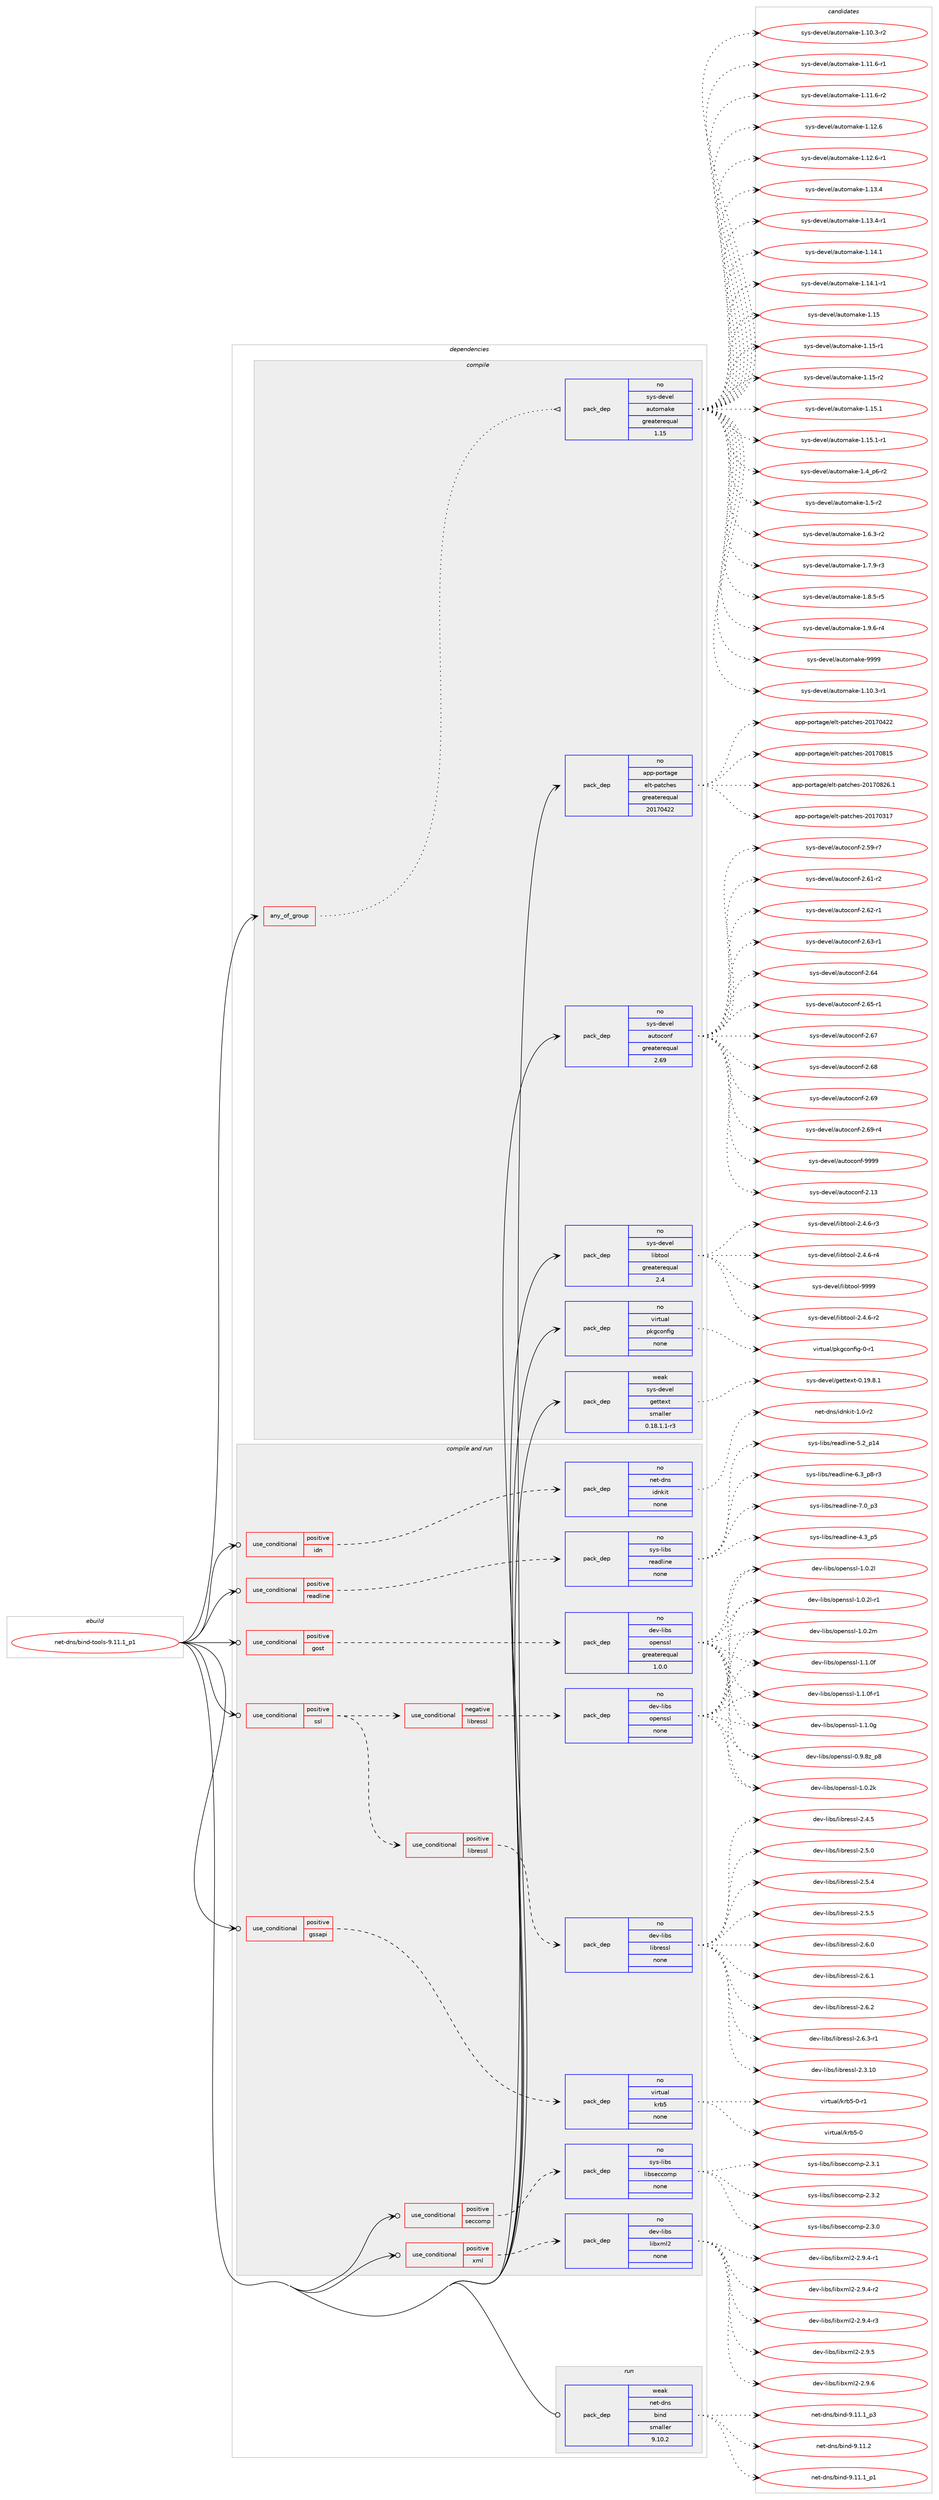 digraph prolog {

# *************
# Graph options
# *************

newrank=true;
concentrate=true;
compound=true;
graph [rankdir=LR,fontname=Helvetica,fontsize=10,ranksep=1.5];#, ranksep=2.5, nodesep=0.2];
edge  [arrowhead=vee];
node  [fontname=Helvetica,fontsize=10];

# **********
# The ebuild
# **********

subgraph cluster_leftcol {
color=gray;
rank=same;
label=<<i>ebuild</i>>;
id [label="net-dns/bind-tools-9.11.1_p1", color=red, width=4, href="../net-dns/bind-tools-9.11.1_p1.svg"];
}

# ****************
# The dependencies
# ****************

subgraph cluster_midcol {
color=gray;
label=<<i>dependencies</i>>;
subgraph cluster_compile {
fillcolor="#eeeeee";
style=filled;
label=<<i>compile</i>>;
subgraph any6530 {
dependency407478 [label=<<TABLE BORDER="0" CELLBORDER="1" CELLSPACING="0" CELLPADDING="4"><TR><TD CELLPADDING="10">any_of_group</TD></TR></TABLE>>, shape=none, color=red];subgraph pack299979 {
dependency407479 [label=<<TABLE BORDER="0" CELLBORDER="1" CELLSPACING="0" CELLPADDING="4" WIDTH="220"><TR><TD ROWSPAN="6" CELLPADDING="30">pack_dep</TD></TR><TR><TD WIDTH="110">no</TD></TR><TR><TD>sys-devel</TD></TR><TR><TD>automake</TD></TR><TR><TD>greaterequal</TD></TR><TR><TD>1.15</TD></TR></TABLE>>, shape=none, color=blue];
}
dependency407478:e -> dependency407479:w [weight=20,style="dotted",arrowhead="oinv"];
}
id:e -> dependency407478:w [weight=20,style="solid",arrowhead="vee"];
subgraph pack299980 {
dependency407480 [label=<<TABLE BORDER="0" CELLBORDER="1" CELLSPACING="0" CELLPADDING="4" WIDTH="220"><TR><TD ROWSPAN="6" CELLPADDING="30">pack_dep</TD></TR><TR><TD WIDTH="110">no</TD></TR><TR><TD>app-portage</TD></TR><TR><TD>elt-patches</TD></TR><TR><TD>greaterequal</TD></TR><TR><TD>20170422</TD></TR></TABLE>>, shape=none, color=blue];
}
id:e -> dependency407480:w [weight=20,style="solid",arrowhead="vee"];
subgraph pack299981 {
dependency407481 [label=<<TABLE BORDER="0" CELLBORDER="1" CELLSPACING="0" CELLPADDING="4" WIDTH="220"><TR><TD ROWSPAN="6" CELLPADDING="30">pack_dep</TD></TR><TR><TD WIDTH="110">no</TD></TR><TR><TD>sys-devel</TD></TR><TR><TD>autoconf</TD></TR><TR><TD>greaterequal</TD></TR><TR><TD>2.69</TD></TR></TABLE>>, shape=none, color=blue];
}
id:e -> dependency407481:w [weight=20,style="solid",arrowhead="vee"];
subgraph pack299982 {
dependency407482 [label=<<TABLE BORDER="0" CELLBORDER="1" CELLSPACING="0" CELLPADDING="4" WIDTH="220"><TR><TD ROWSPAN="6" CELLPADDING="30">pack_dep</TD></TR><TR><TD WIDTH="110">no</TD></TR><TR><TD>sys-devel</TD></TR><TR><TD>libtool</TD></TR><TR><TD>greaterequal</TD></TR><TR><TD>2.4</TD></TR></TABLE>>, shape=none, color=blue];
}
id:e -> dependency407482:w [weight=20,style="solid",arrowhead="vee"];
subgraph pack299983 {
dependency407483 [label=<<TABLE BORDER="0" CELLBORDER="1" CELLSPACING="0" CELLPADDING="4" WIDTH="220"><TR><TD ROWSPAN="6" CELLPADDING="30">pack_dep</TD></TR><TR><TD WIDTH="110">no</TD></TR><TR><TD>virtual</TD></TR><TR><TD>pkgconfig</TD></TR><TR><TD>none</TD></TR><TR><TD></TD></TR></TABLE>>, shape=none, color=blue];
}
id:e -> dependency407483:w [weight=20,style="solid",arrowhead="vee"];
subgraph pack299984 {
dependency407484 [label=<<TABLE BORDER="0" CELLBORDER="1" CELLSPACING="0" CELLPADDING="4" WIDTH="220"><TR><TD ROWSPAN="6" CELLPADDING="30">pack_dep</TD></TR><TR><TD WIDTH="110">weak</TD></TR><TR><TD>sys-devel</TD></TR><TR><TD>gettext</TD></TR><TR><TD>smaller</TD></TR><TR><TD>0.18.1.1-r3</TD></TR></TABLE>>, shape=none, color=blue];
}
id:e -> dependency407484:w [weight=20,style="solid",arrowhead="vee"];
}
subgraph cluster_compileandrun {
fillcolor="#eeeeee";
style=filled;
label=<<i>compile and run</i>>;
subgraph cond100783 {
dependency407485 [label=<<TABLE BORDER="0" CELLBORDER="1" CELLSPACING="0" CELLPADDING="4"><TR><TD ROWSPAN="3" CELLPADDING="10">use_conditional</TD></TR><TR><TD>positive</TD></TR><TR><TD>gost</TD></TR></TABLE>>, shape=none, color=red];
subgraph pack299985 {
dependency407486 [label=<<TABLE BORDER="0" CELLBORDER="1" CELLSPACING="0" CELLPADDING="4" WIDTH="220"><TR><TD ROWSPAN="6" CELLPADDING="30">pack_dep</TD></TR><TR><TD WIDTH="110">no</TD></TR><TR><TD>dev-libs</TD></TR><TR><TD>openssl</TD></TR><TR><TD>greaterequal</TD></TR><TR><TD>1.0.0</TD></TR></TABLE>>, shape=none, color=blue];
}
dependency407485:e -> dependency407486:w [weight=20,style="dashed",arrowhead="vee"];
}
id:e -> dependency407485:w [weight=20,style="solid",arrowhead="odotvee"];
subgraph cond100784 {
dependency407487 [label=<<TABLE BORDER="0" CELLBORDER="1" CELLSPACING="0" CELLPADDING="4"><TR><TD ROWSPAN="3" CELLPADDING="10">use_conditional</TD></TR><TR><TD>positive</TD></TR><TR><TD>gssapi</TD></TR></TABLE>>, shape=none, color=red];
subgraph pack299986 {
dependency407488 [label=<<TABLE BORDER="0" CELLBORDER="1" CELLSPACING="0" CELLPADDING="4" WIDTH="220"><TR><TD ROWSPAN="6" CELLPADDING="30">pack_dep</TD></TR><TR><TD WIDTH="110">no</TD></TR><TR><TD>virtual</TD></TR><TR><TD>krb5</TD></TR><TR><TD>none</TD></TR><TR><TD></TD></TR></TABLE>>, shape=none, color=blue];
}
dependency407487:e -> dependency407488:w [weight=20,style="dashed",arrowhead="vee"];
}
id:e -> dependency407487:w [weight=20,style="solid",arrowhead="odotvee"];
subgraph cond100785 {
dependency407489 [label=<<TABLE BORDER="0" CELLBORDER="1" CELLSPACING="0" CELLPADDING="4"><TR><TD ROWSPAN="3" CELLPADDING="10">use_conditional</TD></TR><TR><TD>positive</TD></TR><TR><TD>idn</TD></TR></TABLE>>, shape=none, color=red];
subgraph pack299987 {
dependency407490 [label=<<TABLE BORDER="0" CELLBORDER="1" CELLSPACING="0" CELLPADDING="4" WIDTH="220"><TR><TD ROWSPAN="6" CELLPADDING="30">pack_dep</TD></TR><TR><TD WIDTH="110">no</TD></TR><TR><TD>net-dns</TD></TR><TR><TD>idnkit</TD></TR><TR><TD>none</TD></TR><TR><TD></TD></TR></TABLE>>, shape=none, color=blue];
}
dependency407489:e -> dependency407490:w [weight=20,style="dashed",arrowhead="vee"];
}
id:e -> dependency407489:w [weight=20,style="solid",arrowhead="odotvee"];
subgraph cond100786 {
dependency407491 [label=<<TABLE BORDER="0" CELLBORDER="1" CELLSPACING="0" CELLPADDING="4"><TR><TD ROWSPAN="3" CELLPADDING="10">use_conditional</TD></TR><TR><TD>positive</TD></TR><TR><TD>readline</TD></TR></TABLE>>, shape=none, color=red];
subgraph pack299988 {
dependency407492 [label=<<TABLE BORDER="0" CELLBORDER="1" CELLSPACING="0" CELLPADDING="4" WIDTH="220"><TR><TD ROWSPAN="6" CELLPADDING="30">pack_dep</TD></TR><TR><TD WIDTH="110">no</TD></TR><TR><TD>sys-libs</TD></TR><TR><TD>readline</TD></TR><TR><TD>none</TD></TR><TR><TD></TD></TR></TABLE>>, shape=none, color=blue];
}
dependency407491:e -> dependency407492:w [weight=20,style="dashed",arrowhead="vee"];
}
id:e -> dependency407491:w [weight=20,style="solid",arrowhead="odotvee"];
subgraph cond100787 {
dependency407493 [label=<<TABLE BORDER="0" CELLBORDER="1" CELLSPACING="0" CELLPADDING="4"><TR><TD ROWSPAN="3" CELLPADDING="10">use_conditional</TD></TR><TR><TD>positive</TD></TR><TR><TD>seccomp</TD></TR></TABLE>>, shape=none, color=red];
subgraph pack299989 {
dependency407494 [label=<<TABLE BORDER="0" CELLBORDER="1" CELLSPACING="0" CELLPADDING="4" WIDTH="220"><TR><TD ROWSPAN="6" CELLPADDING="30">pack_dep</TD></TR><TR><TD WIDTH="110">no</TD></TR><TR><TD>sys-libs</TD></TR><TR><TD>libseccomp</TD></TR><TR><TD>none</TD></TR><TR><TD></TD></TR></TABLE>>, shape=none, color=blue];
}
dependency407493:e -> dependency407494:w [weight=20,style="dashed",arrowhead="vee"];
}
id:e -> dependency407493:w [weight=20,style="solid",arrowhead="odotvee"];
subgraph cond100788 {
dependency407495 [label=<<TABLE BORDER="0" CELLBORDER="1" CELLSPACING="0" CELLPADDING="4"><TR><TD ROWSPAN="3" CELLPADDING="10">use_conditional</TD></TR><TR><TD>positive</TD></TR><TR><TD>ssl</TD></TR></TABLE>>, shape=none, color=red];
subgraph cond100789 {
dependency407496 [label=<<TABLE BORDER="0" CELLBORDER="1" CELLSPACING="0" CELLPADDING="4"><TR><TD ROWSPAN="3" CELLPADDING="10">use_conditional</TD></TR><TR><TD>negative</TD></TR><TR><TD>libressl</TD></TR></TABLE>>, shape=none, color=red];
subgraph pack299990 {
dependency407497 [label=<<TABLE BORDER="0" CELLBORDER="1" CELLSPACING="0" CELLPADDING="4" WIDTH="220"><TR><TD ROWSPAN="6" CELLPADDING="30">pack_dep</TD></TR><TR><TD WIDTH="110">no</TD></TR><TR><TD>dev-libs</TD></TR><TR><TD>openssl</TD></TR><TR><TD>none</TD></TR><TR><TD></TD></TR></TABLE>>, shape=none, color=blue];
}
dependency407496:e -> dependency407497:w [weight=20,style="dashed",arrowhead="vee"];
}
dependency407495:e -> dependency407496:w [weight=20,style="dashed",arrowhead="vee"];
subgraph cond100790 {
dependency407498 [label=<<TABLE BORDER="0" CELLBORDER="1" CELLSPACING="0" CELLPADDING="4"><TR><TD ROWSPAN="3" CELLPADDING="10">use_conditional</TD></TR><TR><TD>positive</TD></TR><TR><TD>libressl</TD></TR></TABLE>>, shape=none, color=red];
subgraph pack299991 {
dependency407499 [label=<<TABLE BORDER="0" CELLBORDER="1" CELLSPACING="0" CELLPADDING="4" WIDTH="220"><TR><TD ROWSPAN="6" CELLPADDING="30">pack_dep</TD></TR><TR><TD WIDTH="110">no</TD></TR><TR><TD>dev-libs</TD></TR><TR><TD>libressl</TD></TR><TR><TD>none</TD></TR><TR><TD></TD></TR></TABLE>>, shape=none, color=blue];
}
dependency407498:e -> dependency407499:w [weight=20,style="dashed",arrowhead="vee"];
}
dependency407495:e -> dependency407498:w [weight=20,style="dashed",arrowhead="vee"];
}
id:e -> dependency407495:w [weight=20,style="solid",arrowhead="odotvee"];
subgraph cond100791 {
dependency407500 [label=<<TABLE BORDER="0" CELLBORDER="1" CELLSPACING="0" CELLPADDING="4"><TR><TD ROWSPAN="3" CELLPADDING="10">use_conditional</TD></TR><TR><TD>positive</TD></TR><TR><TD>xml</TD></TR></TABLE>>, shape=none, color=red];
subgraph pack299992 {
dependency407501 [label=<<TABLE BORDER="0" CELLBORDER="1" CELLSPACING="0" CELLPADDING="4" WIDTH="220"><TR><TD ROWSPAN="6" CELLPADDING="30">pack_dep</TD></TR><TR><TD WIDTH="110">no</TD></TR><TR><TD>dev-libs</TD></TR><TR><TD>libxml2</TD></TR><TR><TD>none</TD></TR><TR><TD></TD></TR></TABLE>>, shape=none, color=blue];
}
dependency407500:e -> dependency407501:w [weight=20,style="dashed",arrowhead="vee"];
}
id:e -> dependency407500:w [weight=20,style="solid",arrowhead="odotvee"];
}
subgraph cluster_run {
fillcolor="#eeeeee";
style=filled;
label=<<i>run</i>>;
subgraph pack299993 {
dependency407502 [label=<<TABLE BORDER="0" CELLBORDER="1" CELLSPACING="0" CELLPADDING="4" WIDTH="220"><TR><TD ROWSPAN="6" CELLPADDING="30">pack_dep</TD></TR><TR><TD WIDTH="110">weak</TD></TR><TR><TD>net-dns</TD></TR><TR><TD>bind</TD></TR><TR><TD>smaller</TD></TR><TR><TD>9.10.2</TD></TR></TABLE>>, shape=none, color=blue];
}
id:e -> dependency407502:w [weight=20,style="solid",arrowhead="odot"];
}
}

# **************
# The candidates
# **************

subgraph cluster_choices {
rank=same;
color=gray;
label=<<i>candidates</i>>;

subgraph choice299979 {
color=black;
nodesep=1;
choice11512111545100101118101108479711711611110997107101454946494846514511449 [label="sys-devel/automake-1.10.3-r1", color=red, width=4,href="../sys-devel/automake-1.10.3-r1.svg"];
choice11512111545100101118101108479711711611110997107101454946494846514511450 [label="sys-devel/automake-1.10.3-r2", color=red, width=4,href="../sys-devel/automake-1.10.3-r2.svg"];
choice11512111545100101118101108479711711611110997107101454946494946544511449 [label="sys-devel/automake-1.11.6-r1", color=red, width=4,href="../sys-devel/automake-1.11.6-r1.svg"];
choice11512111545100101118101108479711711611110997107101454946494946544511450 [label="sys-devel/automake-1.11.6-r2", color=red, width=4,href="../sys-devel/automake-1.11.6-r2.svg"];
choice1151211154510010111810110847971171161111099710710145494649504654 [label="sys-devel/automake-1.12.6", color=red, width=4,href="../sys-devel/automake-1.12.6.svg"];
choice11512111545100101118101108479711711611110997107101454946495046544511449 [label="sys-devel/automake-1.12.6-r1", color=red, width=4,href="../sys-devel/automake-1.12.6-r1.svg"];
choice1151211154510010111810110847971171161111099710710145494649514652 [label="sys-devel/automake-1.13.4", color=red, width=4,href="../sys-devel/automake-1.13.4.svg"];
choice11512111545100101118101108479711711611110997107101454946495146524511449 [label="sys-devel/automake-1.13.4-r1", color=red, width=4,href="../sys-devel/automake-1.13.4-r1.svg"];
choice1151211154510010111810110847971171161111099710710145494649524649 [label="sys-devel/automake-1.14.1", color=red, width=4,href="../sys-devel/automake-1.14.1.svg"];
choice11512111545100101118101108479711711611110997107101454946495246494511449 [label="sys-devel/automake-1.14.1-r1", color=red, width=4,href="../sys-devel/automake-1.14.1-r1.svg"];
choice115121115451001011181011084797117116111109971071014549464953 [label="sys-devel/automake-1.15", color=red, width=4,href="../sys-devel/automake-1.15.svg"];
choice1151211154510010111810110847971171161111099710710145494649534511449 [label="sys-devel/automake-1.15-r1", color=red, width=4,href="../sys-devel/automake-1.15-r1.svg"];
choice1151211154510010111810110847971171161111099710710145494649534511450 [label="sys-devel/automake-1.15-r2", color=red, width=4,href="../sys-devel/automake-1.15-r2.svg"];
choice1151211154510010111810110847971171161111099710710145494649534649 [label="sys-devel/automake-1.15.1", color=red, width=4,href="../sys-devel/automake-1.15.1.svg"];
choice11512111545100101118101108479711711611110997107101454946495346494511449 [label="sys-devel/automake-1.15.1-r1", color=red, width=4,href="../sys-devel/automake-1.15.1-r1.svg"];
choice115121115451001011181011084797117116111109971071014549465295112544511450 [label="sys-devel/automake-1.4_p6-r2", color=red, width=4,href="../sys-devel/automake-1.4_p6-r2.svg"];
choice11512111545100101118101108479711711611110997107101454946534511450 [label="sys-devel/automake-1.5-r2", color=red, width=4,href="../sys-devel/automake-1.5-r2.svg"];
choice115121115451001011181011084797117116111109971071014549465446514511450 [label="sys-devel/automake-1.6.3-r2", color=red, width=4,href="../sys-devel/automake-1.6.3-r2.svg"];
choice115121115451001011181011084797117116111109971071014549465546574511451 [label="sys-devel/automake-1.7.9-r3", color=red, width=4,href="../sys-devel/automake-1.7.9-r3.svg"];
choice115121115451001011181011084797117116111109971071014549465646534511453 [label="sys-devel/automake-1.8.5-r5", color=red, width=4,href="../sys-devel/automake-1.8.5-r5.svg"];
choice115121115451001011181011084797117116111109971071014549465746544511452 [label="sys-devel/automake-1.9.6-r4", color=red, width=4,href="../sys-devel/automake-1.9.6-r4.svg"];
choice115121115451001011181011084797117116111109971071014557575757 [label="sys-devel/automake-9999", color=red, width=4,href="../sys-devel/automake-9999.svg"];
dependency407479:e -> choice11512111545100101118101108479711711611110997107101454946494846514511449:w [style=dotted,weight="100"];
dependency407479:e -> choice11512111545100101118101108479711711611110997107101454946494846514511450:w [style=dotted,weight="100"];
dependency407479:e -> choice11512111545100101118101108479711711611110997107101454946494946544511449:w [style=dotted,weight="100"];
dependency407479:e -> choice11512111545100101118101108479711711611110997107101454946494946544511450:w [style=dotted,weight="100"];
dependency407479:e -> choice1151211154510010111810110847971171161111099710710145494649504654:w [style=dotted,weight="100"];
dependency407479:e -> choice11512111545100101118101108479711711611110997107101454946495046544511449:w [style=dotted,weight="100"];
dependency407479:e -> choice1151211154510010111810110847971171161111099710710145494649514652:w [style=dotted,weight="100"];
dependency407479:e -> choice11512111545100101118101108479711711611110997107101454946495146524511449:w [style=dotted,weight="100"];
dependency407479:e -> choice1151211154510010111810110847971171161111099710710145494649524649:w [style=dotted,weight="100"];
dependency407479:e -> choice11512111545100101118101108479711711611110997107101454946495246494511449:w [style=dotted,weight="100"];
dependency407479:e -> choice115121115451001011181011084797117116111109971071014549464953:w [style=dotted,weight="100"];
dependency407479:e -> choice1151211154510010111810110847971171161111099710710145494649534511449:w [style=dotted,weight="100"];
dependency407479:e -> choice1151211154510010111810110847971171161111099710710145494649534511450:w [style=dotted,weight="100"];
dependency407479:e -> choice1151211154510010111810110847971171161111099710710145494649534649:w [style=dotted,weight="100"];
dependency407479:e -> choice11512111545100101118101108479711711611110997107101454946495346494511449:w [style=dotted,weight="100"];
dependency407479:e -> choice115121115451001011181011084797117116111109971071014549465295112544511450:w [style=dotted,weight="100"];
dependency407479:e -> choice11512111545100101118101108479711711611110997107101454946534511450:w [style=dotted,weight="100"];
dependency407479:e -> choice115121115451001011181011084797117116111109971071014549465446514511450:w [style=dotted,weight="100"];
dependency407479:e -> choice115121115451001011181011084797117116111109971071014549465546574511451:w [style=dotted,weight="100"];
dependency407479:e -> choice115121115451001011181011084797117116111109971071014549465646534511453:w [style=dotted,weight="100"];
dependency407479:e -> choice115121115451001011181011084797117116111109971071014549465746544511452:w [style=dotted,weight="100"];
dependency407479:e -> choice115121115451001011181011084797117116111109971071014557575757:w [style=dotted,weight="100"];
}
subgraph choice299980 {
color=black;
nodesep=1;
choice97112112451121111141169710310147101108116451129711699104101115455048495548514955 [label="app-portage/elt-patches-20170317", color=red, width=4,href="../app-portage/elt-patches-20170317.svg"];
choice97112112451121111141169710310147101108116451129711699104101115455048495548525050 [label="app-portage/elt-patches-20170422", color=red, width=4,href="../app-portage/elt-patches-20170422.svg"];
choice97112112451121111141169710310147101108116451129711699104101115455048495548564953 [label="app-portage/elt-patches-20170815", color=red, width=4,href="../app-portage/elt-patches-20170815.svg"];
choice971121124511211111411697103101471011081164511297116991041011154550484955485650544649 [label="app-portage/elt-patches-20170826.1", color=red, width=4,href="../app-portage/elt-patches-20170826.1.svg"];
dependency407480:e -> choice97112112451121111141169710310147101108116451129711699104101115455048495548514955:w [style=dotted,weight="100"];
dependency407480:e -> choice97112112451121111141169710310147101108116451129711699104101115455048495548525050:w [style=dotted,weight="100"];
dependency407480:e -> choice97112112451121111141169710310147101108116451129711699104101115455048495548564953:w [style=dotted,weight="100"];
dependency407480:e -> choice971121124511211111411697103101471011081164511297116991041011154550484955485650544649:w [style=dotted,weight="100"];
}
subgraph choice299981 {
color=black;
nodesep=1;
choice115121115451001011181011084797117116111991111101024550464951 [label="sys-devel/autoconf-2.13", color=red, width=4,href="../sys-devel/autoconf-2.13.svg"];
choice1151211154510010111810110847971171161119911111010245504653574511455 [label="sys-devel/autoconf-2.59-r7", color=red, width=4,href="../sys-devel/autoconf-2.59-r7.svg"];
choice1151211154510010111810110847971171161119911111010245504654494511450 [label="sys-devel/autoconf-2.61-r2", color=red, width=4,href="../sys-devel/autoconf-2.61-r2.svg"];
choice1151211154510010111810110847971171161119911111010245504654504511449 [label="sys-devel/autoconf-2.62-r1", color=red, width=4,href="../sys-devel/autoconf-2.62-r1.svg"];
choice1151211154510010111810110847971171161119911111010245504654514511449 [label="sys-devel/autoconf-2.63-r1", color=red, width=4,href="../sys-devel/autoconf-2.63-r1.svg"];
choice115121115451001011181011084797117116111991111101024550465452 [label="sys-devel/autoconf-2.64", color=red, width=4,href="../sys-devel/autoconf-2.64.svg"];
choice1151211154510010111810110847971171161119911111010245504654534511449 [label="sys-devel/autoconf-2.65-r1", color=red, width=4,href="../sys-devel/autoconf-2.65-r1.svg"];
choice115121115451001011181011084797117116111991111101024550465455 [label="sys-devel/autoconf-2.67", color=red, width=4,href="../sys-devel/autoconf-2.67.svg"];
choice115121115451001011181011084797117116111991111101024550465456 [label="sys-devel/autoconf-2.68", color=red, width=4,href="../sys-devel/autoconf-2.68.svg"];
choice115121115451001011181011084797117116111991111101024550465457 [label="sys-devel/autoconf-2.69", color=red, width=4,href="../sys-devel/autoconf-2.69.svg"];
choice1151211154510010111810110847971171161119911111010245504654574511452 [label="sys-devel/autoconf-2.69-r4", color=red, width=4,href="../sys-devel/autoconf-2.69-r4.svg"];
choice115121115451001011181011084797117116111991111101024557575757 [label="sys-devel/autoconf-9999", color=red, width=4,href="../sys-devel/autoconf-9999.svg"];
dependency407481:e -> choice115121115451001011181011084797117116111991111101024550464951:w [style=dotted,weight="100"];
dependency407481:e -> choice1151211154510010111810110847971171161119911111010245504653574511455:w [style=dotted,weight="100"];
dependency407481:e -> choice1151211154510010111810110847971171161119911111010245504654494511450:w [style=dotted,weight="100"];
dependency407481:e -> choice1151211154510010111810110847971171161119911111010245504654504511449:w [style=dotted,weight="100"];
dependency407481:e -> choice1151211154510010111810110847971171161119911111010245504654514511449:w [style=dotted,weight="100"];
dependency407481:e -> choice115121115451001011181011084797117116111991111101024550465452:w [style=dotted,weight="100"];
dependency407481:e -> choice1151211154510010111810110847971171161119911111010245504654534511449:w [style=dotted,weight="100"];
dependency407481:e -> choice115121115451001011181011084797117116111991111101024550465455:w [style=dotted,weight="100"];
dependency407481:e -> choice115121115451001011181011084797117116111991111101024550465456:w [style=dotted,weight="100"];
dependency407481:e -> choice115121115451001011181011084797117116111991111101024550465457:w [style=dotted,weight="100"];
dependency407481:e -> choice1151211154510010111810110847971171161119911111010245504654574511452:w [style=dotted,weight="100"];
dependency407481:e -> choice115121115451001011181011084797117116111991111101024557575757:w [style=dotted,weight="100"];
}
subgraph choice299982 {
color=black;
nodesep=1;
choice1151211154510010111810110847108105981161111111084550465246544511450 [label="sys-devel/libtool-2.4.6-r2", color=red, width=4,href="../sys-devel/libtool-2.4.6-r2.svg"];
choice1151211154510010111810110847108105981161111111084550465246544511451 [label="sys-devel/libtool-2.4.6-r3", color=red, width=4,href="../sys-devel/libtool-2.4.6-r3.svg"];
choice1151211154510010111810110847108105981161111111084550465246544511452 [label="sys-devel/libtool-2.4.6-r4", color=red, width=4,href="../sys-devel/libtool-2.4.6-r4.svg"];
choice1151211154510010111810110847108105981161111111084557575757 [label="sys-devel/libtool-9999", color=red, width=4,href="../sys-devel/libtool-9999.svg"];
dependency407482:e -> choice1151211154510010111810110847108105981161111111084550465246544511450:w [style=dotted,weight="100"];
dependency407482:e -> choice1151211154510010111810110847108105981161111111084550465246544511451:w [style=dotted,weight="100"];
dependency407482:e -> choice1151211154510010111810110847108105981161111111084550465246544511452:w [style=dotted,weight="100"];
dependency407482:e -> choice1151211154510010111810110847108105981161111111084557575757:w [style=dotted,weight="100"];
}
subgraph choice299983 {
color=black;
nodesep=1;
choice11810511411611797108471121071039911111010210510345484511449 [label="virtual/pkgconfig-0-r1", color=red, width=4,href="../virtual/pkgconfig-0-r1.svg"];
dependency407483:e -> choice11810511411611797108471121071039911111010210510345484511449:w [style=dotted,weight="100"];
}
subgraph choice299984 {
color=black;
nodesep=1;
choice1151211154510010111810110847103101116116101120116454846495746564649 [label="sys-devel/gettext-0.19.8.1", color=red, width=4,href="../sys-devel/gettext-0.19.8.1.svg"];
dependency407484:e -> choice1151211154510010111810110847103101116116101120116454846495746564649:w [style=dotted,weight="100"];
}
subgraph choice299985 {
color=black;
nodesep=1;
choice1001011184510810598115471111121011101151151084548465746561229511256 [label="dev-libs/openssl-0.9.8z_p8", color=red, width=4,href="../dev-libs/openssl-0.9.8z_p8.svg"];
choice100101118451081059811547111112101110115115108454946484650107 [label="dev-libs/openssl-1.0.2k", color=red, width=4,href="../dev-libs/openssl-1.0.2k.svg"];
choice100101118451081059811547111112101110115115108454946484650108 [label="dev-libs/openssl-1.0.2l", color=red, width=4,href="../dev-libs/openssl-1.0.2l.svg"];
choice1001011184510810598115471111121011101151151084549464846501084511449 [label="dev-libs/openssl-1.0.2l-r1", color=red, width=4,href="../dev-libs/openssl-1.0.2l-r1.svg"];
choice100101118451081059811547111112101110115115108454946484650109 [label="dev-libs/openssl-1.0.2m", color=red, width=4,href="../dev-libs/openssl-1.0.2m.svg"];
choice100101118451081059811547111112101110115115108454946494648102 [label="dev-libs/openssl-1.1.0f", color=red, width=4,href="../dev-libs/openssl-1.1.0f.svg"];
choice1001011184510810598115471111121011101151151084549464946481024511449 [label="dev-libs/openssl-1.1.0f-r1", color=red, width=4,href="../dev-libs/openssl-1.1.0f-r1.svg"];
choice100101118451081059811547111112101110115115108454946494648103 [label="dev-libs/openssl-1.1.0g", color=red, width=4,href="../dev-libs/openssl-1.1.0g.svg"];
dependency407486:e -> choice1001011184510810598115471111121011101151151084548465746561229511256:w [style=dotted,weight="100"];
dependency407486:e -> choice100101118451081059811547111112101110115115108454946484650107:w [style=dotted,weight="100"];
dependency407486:e -> choice100101118451081059811547111112101110115115108454946484650108:w [style=dotted,weight="100"];
dependency407486:e -> choice1001011184510810598115471111121011101151151084549464846501084511449:w [style=dotted,weight="100"];
dependency407486:e -> choice100101118451081059811547111112101110115115108454946484650109:w [style=dotted,weight="100"];
dependency407486:e -> choice100101118451081059811547111112101110115115108454946494648102:w [style=dotted,weight="100"];
dependency407486:e -> choice1001011184510810598115471111121011101151151084549464946481024511449:w [style=dotted,weight="100"];
dependency407486:e -> choice100101118451081059811547111112101110115115108454946494648103:w [style=dotted,weight="100"];
}
subgraph choice299986 {
color=black;
nodesep=1;
choice118105114116117971084710711498534548 [label="virtual/krb5-0", color=red, width=4,href="../virtual/krb5-0.svg"];
choice1181051141161179710847107114985345484511449 [label="virtual/krb5-0-r1", color=red, width=4,href="../virtual/krb5-0-r1.svg"];
dependency407488:e -> choice118105114116117971084710711498534548:w [style=dotted,weight="100"];
dependency407488:e -> choice1181051141161179710847107114985345484511449:w [style=dotted,weight="100"];
}
subgraph choice299987 {
color=black;
nodesep=1;
choice1101011164510011011547105100110107105116454946484511450 [label="net-dns/idnkit-1.0-r2", color=red, width=4,href="../net-dns/idnkit-1.0-r2.svg"];
dependency407490:e -> choice1101011164510011011547105100110107105116454946484511450:w [style=dotted,weight="100"];
}
subgraph choice299988 {
color=black;
nodesep=1;
choice11512111545108105981154711410197100108105110101455246519511253 [label="sys-libs/readline-4.3_p5", color=red, width=4,href="../sys-libs/readline-4.3_p5.svg"];
choice1151211154510810598115471141019710010810511010145534650951124952 [label="sys-libs/readline-5.2_p14", color=red, width=4,href="../sys-libs/readline-5.2_p14.svg"];
choice115121115451081059811547114101971001081051101014554465195112564511451 [label="sys-libs/readline-6.3_p8-r3", color=red, width=4,href="../sys-libs/readline-6.3_p8-r3.svg"];
choice11512111545108105981154711410197100108105110101455546489511251 [label="sys-libs/readline-7.0_p3", color=red, width=4,href="../sys-libs/readline-7.0_p3.svg"];
dependency407492:e -> choice11512111545108105981154711410197100108105110101455246519511253:w [style=dotted,weight="100"];
dependency407492:e -> choice1151211154510810598115471141019710010810511010145534650951124952:w [style=dotted,weight="100"];
dependency407492:e -> choice115121115451081059811547114101971001081051101014554465195112564511451:w [style=dotted,weight="100"];
dependency407492:e -> choice11512111545108105981154711410197100108105110101455546489511251:w [style=dotted,weight="100"];
}
subgraph choice299989 {
color=black;
nodesep=1;
choice115121115451081059811547108105981151019999111109112455046514648 [label="sys-libs/libseccomp-2.3.0", color=red, width=4,href="../sys-libs/libseccomp-2.3.0.svg"];
choice115121115451081059811547108105981151019999111109112455046514649 [label="sys-libs/libseccomp-2.3.1", color=red, width=4,href="../sys-libs/libseccomp-2.3.1.svg"];
choice115121115451081059811547108105981151019999111109112455046514650 [label="sys-libs/libseccomp-2.3.2", color=red, width=4,href="../sys-libs/libseccomp-2.3.2.svg"];
dependency407494:e -> choice115121115451081059811547108105981151019999111109112455046514648:w [style=dotted,weight="100"];
dependency407494:e -> choice115121115451081059811547108105981151019999111109112455046514649:w [style=dotted,weight="100"];
dependency407494:e -> choice115121115451081059811547108105981151019999111109112455046514650:w [style=dotted,weight="100"];
}
subgraph choice299990 {
color=black;
nodesep=1;
choice1001011184510810598115471111121011101151151084548465746561229511256 [label="dev-libs/openssl-0.9.8z_p8", color=red, width=4,href="../dev-libs/openssl-0.9.8z_p8.svg"];
choice100101118451081059811547111112101110115115108454946484650107 [label="dev-libs/openssl-1.0.2k", color=red, width=4,href="../dev-libs/openssl-1.0.2k.svg"];
choice100101118451081059811547111112101110115115108454946484650108 [label="dev-libs/openssl-1.0.2l", color=red, width=4,href="../dev-libs/openssl-1.0.2l.svg"];
choice1001011184510810598115471111121011101151151084549464846501084511449 [label="dev-libs/openssl-1.0.2l-r1", color=red, width=4,href="../dev-libs/openssl-1.0.2l-r1.svg"];
choice100101118451081059811547111112101110115115108454946484650109 [label="dev-libs/openssl-1.0.2m", color=red, width=4,href="../dev-libs/openssl-1.0.2m.svg"];
choice100101118451081059811547111112101110115115108454946494648102 [label="dev-libs/openssl-1.1.0f", color=red, width=4,href="../dev-libs/openssl-1.1.0f.svg"];
choice1001011184510810598115471111121011101151151084549464946481024511449 [label="dev-libs/openssl-1.1.0f-r1", color=red, width=4,href="../dev-libs/openssl-1.1.0f-r1.svg"];
choice100101118451081059811547111112101110115115108454946494648103 [label="dev-libs/openssl-1.1.0g", color=red, width=4,href="../dev-libs/openssl-1.1.0g.svg"];
dependency407497:e -> choice1001011184510810598115471111121011101151151084548465746561229511256:w [style=dotted,weight="100"];
dependency407497:e -> choice100101118451081059811547111112101110115115108454946484650107:w [style=dotted,weight="100"];
dependency407497:e -> choice100101118451081059811547111112101110115115108454946484650108:w [style=dotted,weight="100"];
dependency407497:e -> choice1001011184510810598115471111121011101151151084549464846501084511449:w [style=dotted,weight="100"];
dependency407497:e -> choice100101118451081059811547111112101110115115108454946484650109:w [style=dotted,weight="100"];
dependency407497:e -> choice100101118451081059811547111112101110115115108454946494648102:w [style=dotted,weight="100"];
dependency407497:e -> choice1001011184510810598115471111121011101151151084549464946481024511449:w [style=dotted,weight="100"];
dependency407497:e -> choice100101118451081059811547111112101110115115108454946494648103:w [style=dotted,weight="100"];
}
subgraph choice299991 {
color=black;
nodesep=1;
choice1001011184510810598115471081059811410111511510845504651464948 [label="dev-libs/libressl-2.3.10", color=red, width=4,href="../dev-libs/libressl-2.3.10.svg"];
choice10010111845108105981154710810598114101115115108455046524653 [label="dev-libs/libressl-2.4.5", color=red, width=4,href="../dev-libs/libressl-2.4.5.svg"];
choice10010111845108105981154710810598114101115115108455046534648 [label="dev-libs/libressl-2.5.0", color=red, width=4,href="../dev-libs/libressl-2.5.0.svg"];
choice10010111845108105981154710810598114101115115108455046534652 [label="dev-libs/libressl-2.5.4", color=red, width=4,href="../dev-libs/libressl-2.5.4.svg"];
choice10010111845108105981154710810598114101115115108455046534653 [label="dev-libs/libressl-2.5.5", color=red, width=4,href="../dev-libs/libressl-2.5.5.svg"];
choice10010111845108105981154710810598114101115115108455046544648 [label="dev-libs/libressl-2.6.0", color=red, width=4,href="../dev-libs/libressl-2.6.0.svg"];
choice10010111845108105981154710810598114101115115108455046544649 [label="dev-libs/libressl-2.6.1", color=red, width=4,href="../dev-libs/libressl-2.6.1.svg"];
choice10010111845108105981154710810598114101115115108455046544650 [label="dev-libs/libressl-2.6.2", color=red, width=4,href="../dev-libs/libressl-2.6.2.svg"];
choice100101118451081059811547108105981141011151151084550465446514511449 [label="dev-libs/libressl-2.6.3-r1", color=red, width=4,href="../dev-libs/libressl-2.6.3-r1.svg"];
dependency407499:e -> choice1001011184510810598115471081059811410111511510845504651464948:w [style=dotted,weight="100"];
dependency407499:e -> choice10010111845108105981154710810598114101115115108455046524653:w [style=dotted,weight="100"];
dependency407499:e -> choice10010111845108105981154710810598114101115115108455046534648:w [style=dotted,weight="100"];
dependency407499:e -> choice10010111845108105981154710810598114101115115108455046534652:w [style=dotted,weight="100"];
dependency407499:e -> choice10010111845108105981154710810598114101115115108455046534653:w [style=dotted,weight="100"];
dependency407499:e -> choice10010111845108105981154710810598114101115115108455046544648:w [style=dotted,weight="100"];
dependency407499:e -> choice10010111845108105981154710810598114101115115108455046544649:w [style=dotted,weight="100"];
dependency407499:e -> choice10010111845108105981154710810598114101115115108455046544650:w [style=dotted,weight="100"];
dependency407499:e -> choice100101118451081059811547108105981141011151151084550465446514511449:w [style=dotted,weight="100"];
}
subgraph choice299992 {
color=black;
nodesep=1;
choice10010111845108105981154710810598120109108504550465746524511449 [label="dev-libs/libxml2-2.9.4-r1", color=red, width=4,href="../dev-libs/libxml2-2.9.4-r1.svg"];
choice10010111845108105981154710810598120109108504550465746524511450 [label="dev-libs/libxml2-2.9.4-r2", color=red, width=4,href="../dev-libs/libxml2-2.9.4-r2.svg"];
choice10010111845108105981154710810598120109108504550465746524511451 [label="dev-libs/libxml2-2.9.4-r3", color=red, width=4,href="../dev-libs/libxml2-2.9.4-r3.svg"];
choice1001011184510810598115471081059812010910850455046574653 [label="dev-libs/libxml2-2.9.5", color=red, width=4,href="../dev-libs/libxml2-2.9.5.svg"];
choice1001011184510810598115471081059812010910850455046574654 [label="dev-libs/libxml2-2.9.6", color=red, width=4,href="../dev-libs/libxml2-2.9.6.svg"];
dependency407501:e -> choice10010111845108105981154710810598120109108504550465746524511449:w [style=dotted,weight="100"];
dependency407501:e -> choice10010111845108105981154710810598120109108504550465746524511450:w [style=dotted,weight="100"];
dependency407501:e -> choice10010111845108105981154710810598120109108504550465746524511451:w [style=dotted,weight="100"];
dependency407501:e -> choice1001011184510810598115471081059812010910850455046574653:w [style=dotted,weight="100"];
dependency407501:e -> choice1001011184510810598115471081059812010910850455046574654:w [style=dotted,weight="100"];
}
subgraph choice299993 {
color=black;
nodesep=1;
choice110101116451001101154798105110100455746494946499511249 [label="net-dns/bind-9.11.1_p1", color=red, width=4,href="../net-dns/bind-9.11.1_p1.svg"];
choice110101116451001101154798105110100455746494946499511251 [label="net-dns/bind-9.11.1_p3", color=red, width=4,href="../net-dns/bind-9.11.1_p3.svg"];
choice11010111645100110115479810511010045574649494650 [label="net-dns/bind-9.11.2", color=red, width=4,href="../net-dns/bind-9.11.2.svg"];
dependency407502:e -> choice110101116451001101154798105110100455746494946499511249:w [style=dotted,weight="100"];
dependency407502:e -> choice110101116451001101154798105110100455746494946499511251:w [style=dotted,weight="100"];
dependency407502:e -> choice11010111645100110115479810511010045574649494650:w [style=dotted,weight="100"];
}
}

}
